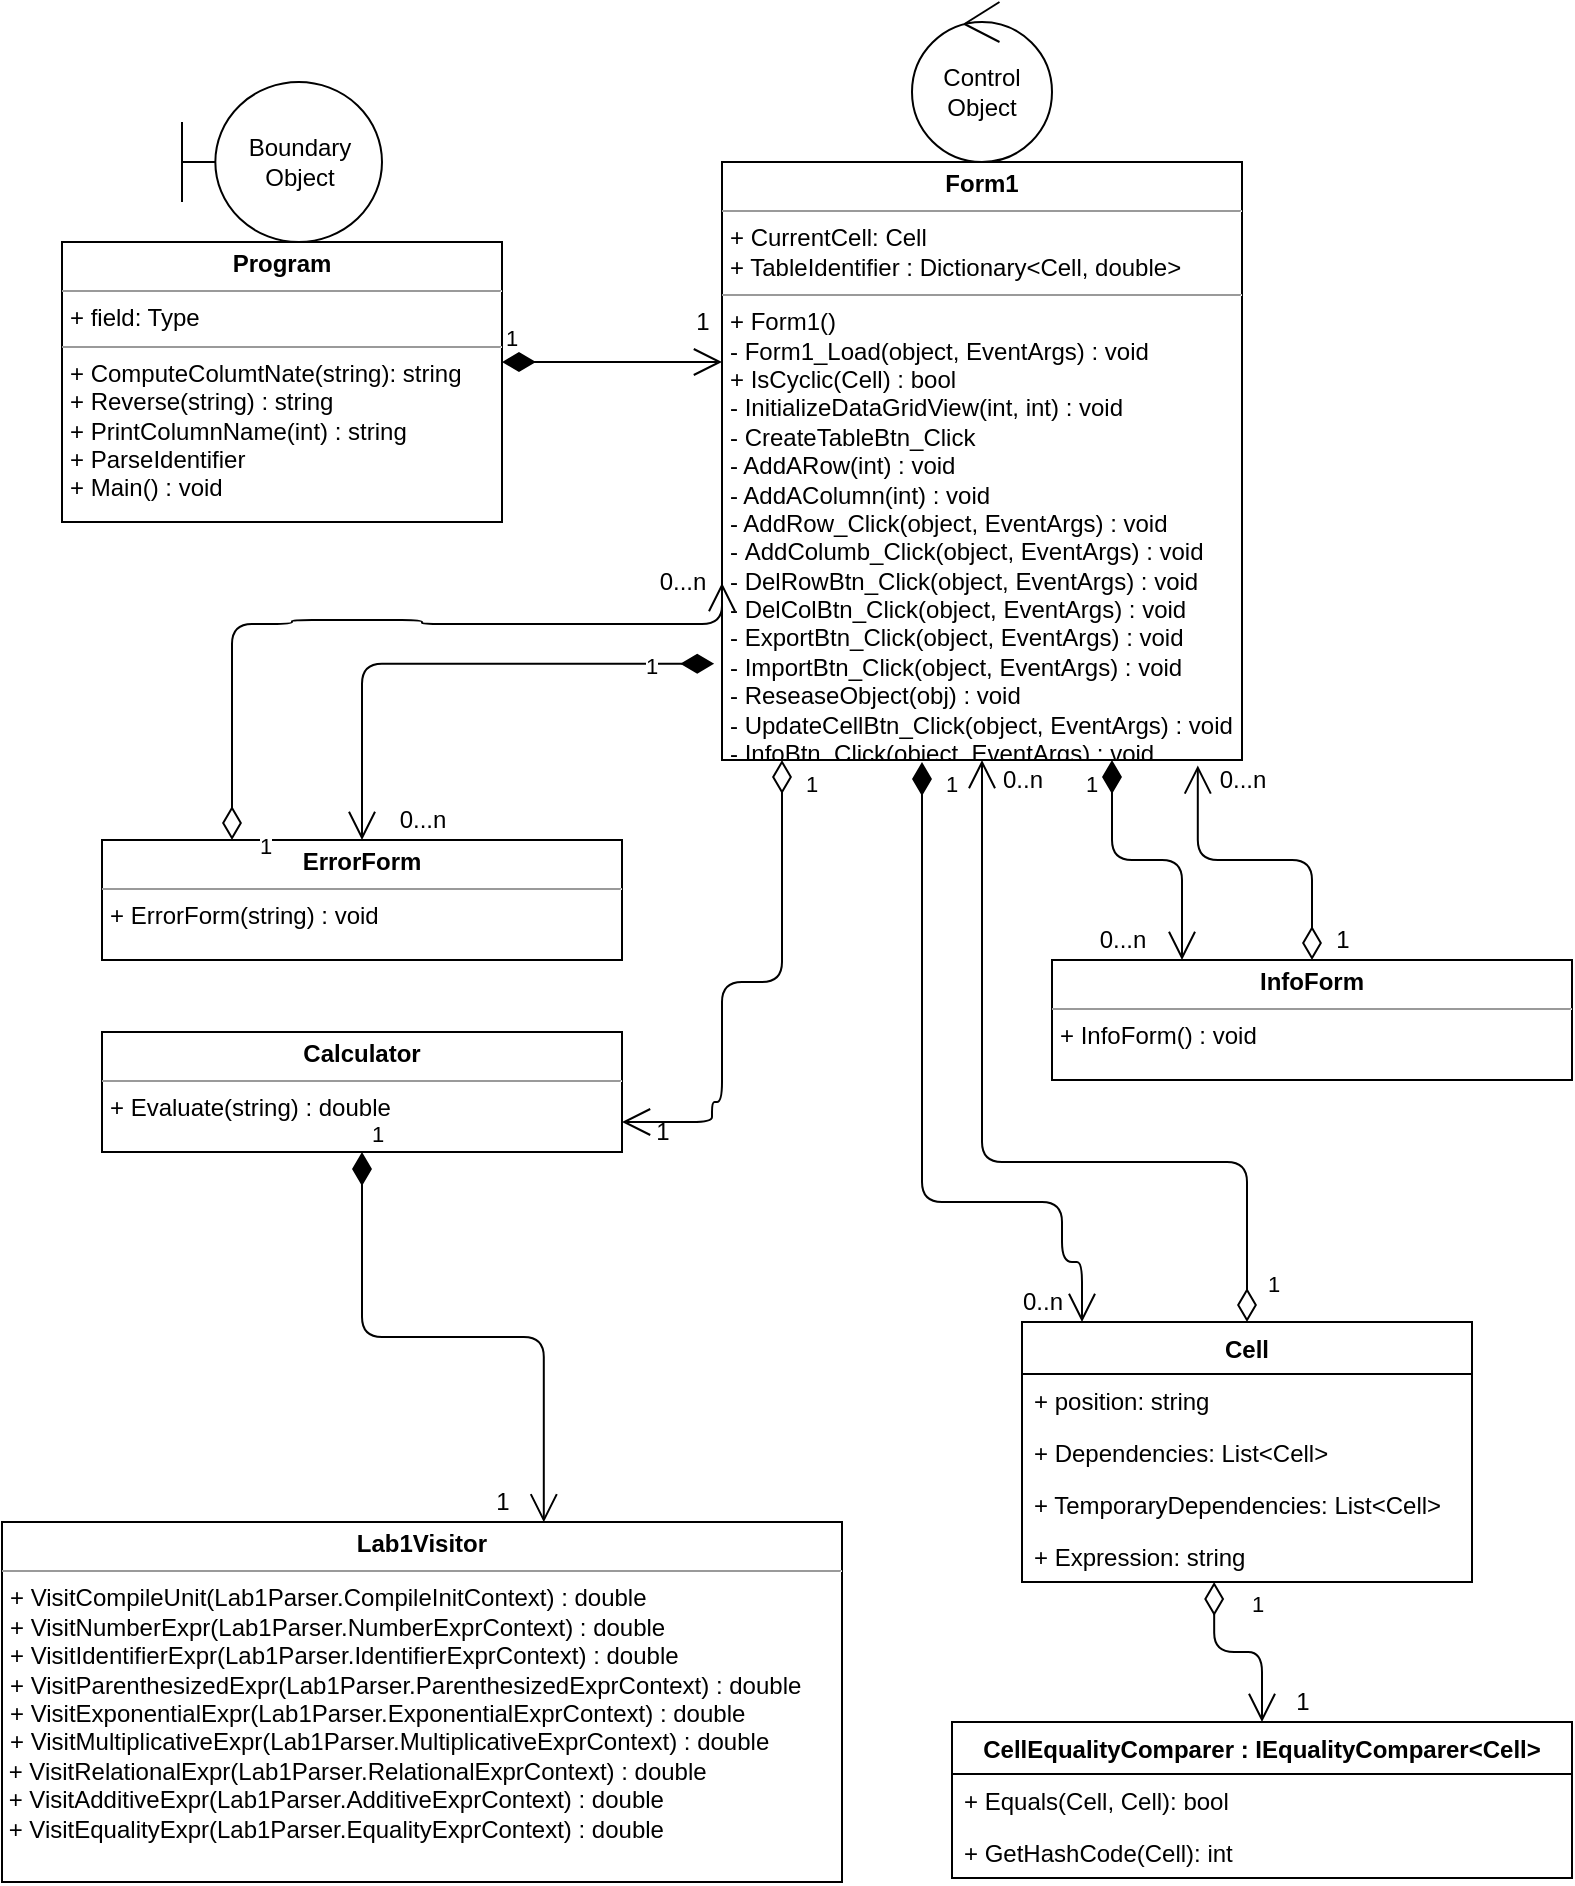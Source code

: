 <mxfile version="13.8.0" type="github">
  <diagram id="C5RBs43oDa-KdzZeNtuy" name="Page-1">
    <mxGraphModel dx="1590" dy="774" grid="1" gridSize="10" guides="1" tooltips="1" connect="1" arrows="1" fold="1" page="1" pageScale="1" pageWidth="827" pageHeight="1169" math="0" shadow="0">
      <root>
        <mxCell id="WIyWlLk6GJQsqaUBKTNV-0" />
        <mxCell id="WIyWlLk6GJQsqaUBKTNV-1" parent="WIyWlLk6GJQsqaUBKTNV-0" />
        <mxCell id="EiC5z9EAIgZ3hvvaGwU--0" value="&lt;p style=&quot;margin: 0px ; margin-top: 4px ; text-align: center&quot;&gt;&lt;b&gt;Program&lt;/b&gt;&lt;/p&gt;&lt;hr size=&quot;1&quot;&gt;&lt;p style=&quot;margin: 0px ; margin-left: 4px&quot;&gt;+ field: Type&lt;/p&gt;&lt;hr size=&quot;1&quot;&gt;&lt;p style=&quot;margin: 0px ; margin-left: 4px&quot;&gt;+ ComputeColumtNate(string): string&lt;/p&gt;&lt;p style=&quot;margin: 0px ; margin-left: 4px&quot;&gt;+ Reverse(string) : string&lt;/p&gt;&lt;p style=&quot;margin: 0px ; margin-left: 4px&quot;&gt;+ PrintColumnName(int) : string&lt;/p&gt;&lt;p style=&quot;margin: 0px ; margin-left: 4px&quot;&gt;+ ParseIdentifier&lt;/p&gt;&lt;p style=&quot;margin: 0px ; margin-left: 4px&quot;&gt;+ Main() : void&lt;/p&gt;" style="verticalAlign=top;align=left;overflow=fill;fontSize=12;fontFamily=Helvetica;html=1;" parent="WIyWlLk6GJQsqaUBKTNV-1" vertex="1">
          <mxGeometry x="50" y="150" width="220" height="140" as="geometry" />
        </mxCell>
        <mxCell id="EiC5z9EAIgZ3hvvaGwU--1" value="&lt;p style=&quot;margin: 0px ; margin-top: 4px ; text-align: center&quot;&gt;&lt;b&gt;Form1&lt;/b&gt;&lt;/p&gt;&lt;hr size=&quot;1&quot;&gt;&lt;p style=&quot;margin: 0px ; margin-left: 4px&quot;&gt;+ CurrentCell: Cell&lt;/p&gt;&lt;p style=&quot;margin: 0px ; margin-left: 4px&quot;&gt;+ TableIdentifier : Dictionary&amp;lt;Cell, double&amp;gt;&lt;/p&gt;&lt;hr size=&quot;1&quot;&gt;&lt;p style=&quot;margin: 0px ; margin-left: 4px&quot;&gt;+ Form1()&lt;/p&gt;&lt;p style=&quot;margin: 0px ; margin-left: 4px&quot;&gt;&lt;span&gt;- Form1_Load(object, EventArgs) : void&lt;/span&gt;&lt;/p&gt;&lt;p style=&quot;margin: 0px ; margin-left: 4px&quot;&gt;&lt;span&gt;+ IsCyclic(Cell) : bool&lt;/span&gt;&lt;/p&gt;&lt;p style=&quot;margin: 0px ; margin-left: 4px&quot;&gt;- InitializeDataGridView(int, int) : void&lt;/p&gt;&lt;p style=&quot;margin: 0px ; margin-left: 4px&quot;&gt;- CreateTableBtn_Click&lt;/p&gt;&lt;p style=&quot;margin: 0px ; margin-left: 4px&quot;&gt;- AddARow(int) : void&lt;/p&gt;&lt;p style=&quot;margin: 0px ; margin-left: 4px&quot;&gt;- AddAColumn(int) : void&lt;/p&gt;&lt;p style=&quot;margin: 0px ; margin-left: 4px&quot;&gt;- AddRow_Click(object, EventArgs) : void&lt;/p&gt;&lt;p style=&quot;margin: 0px ; margin-left: 4px&quot;&gt;-&amp;nbsp;&lt;span&gt;AddColumb_Click(object, EventArgs) : void&lt;/span&gt;&lt;/p&gt;&lt;div&gt;&lt;p style=&quot;margin: 0px 0px 0px 4px&quot;&gt;- DelRowBtn_Click(object, EventArgs) : void&lt;/p&gt;&lt;/div&gt;&lt;div&gt;&lt;div&gt;&lt;p style=&quot;margin: 0px 0px 0px 4px&quot;&gt;- DelColBtn_Click(object, EventArgs) : void&lt;/p&gt;&lt;p style=&quot;margin: 0px 0px 0px 4px&quot;&gt;- ExportBtn_Click(object, EventArgs) : void&lt;/p&gt;&lt;p style=&quot;margin: 0px 0px 0px 4px&quot;&gt;- ImportBtn_Click(object, EventArgs) : void&lt;br&gt;&lt;/p&gt;&lt;p style=&quot;margin: 0px 0px 0px 4px&quot;&gt;- ReseaseObject(obj) : void&lt;/p&gt;&lt;div&gt;&lt;p style=&quot;margin: 0px 0px 0px 4px&quot;&gt;- UpdateCellBtn_Click(object, EventArgs) : void&lt;/p&gt;&lt;div&gt;&lt;p style=&quot;margin: 0px 0px 0px 4px&quot;&gt;- InfoBtn_Click(object, EventArgs) : void&lt;/p&gt;&lt;/div&gt;&lt;div&gt;&lt;br&gt;&lt;/div&gt;&lt;/div&gt;&lt;div&gt;&lt;br&gt;&lt;/div&gt;&lt;/div&gt;&lt;div&gt;&lt;br&gt;&lt;/div&gt;&lt;/div&gt;&lt;p style=&quot;margin: 0px ; margin-left: 4px&quot;&gt;&lt;br&gt;&lt;/p&gt;" style="verticalAlign=top;align=left;overflow=fill;fontSize=12;fontFamily=Helvetica;html=1;" parent="WIyWlLk6GJQsqaUBKTNV-1" vertex="1">
          <mxGeometry x="380" y="110" width="260" height="299" as="geometry" />
        </mxCell>
        <mxCell id="EiC5z9EAIgZ3hvvaGwU--2" value="&lt;p style=&quot;margin: 0px ; margin-top: 4px ; text-align: center&quot;&gt;&lt;b&gt;ErrorForm&lt;/b&gt;&lt;/p&gt;&lt;hr size=&quot;1&quot;&gt;&lt;p style=&quot;margin: 0px ; margin-left: 4px&quot;&gt;&lt;span&gt;+ ErrorForm(string) : void&lt;/span&gt;&lt;br&gt;&lt;/p&gt;&lt;p style=&quot;margin: 0px ; margin-left: 4px&quot;&gt;&lt;br&gt;&lt;/p&gt;&lt;div&gt;&lt;div&gt;&lt;br&gt;&lt;/div&gt;&lt;/div&gt;&lt;p style=&quot;margin: 0px ; margin-left: 4px&quot;&gt;&lt;br&gt;&lt;/p&gt;" style="verticalAlign=top;align=left;overflow=fill;fontSize=12;fontFamily=Helvetica;html=1;" parent="WIyWlLk6GJQsqaUBKTNV-1" vertex="1">
          <mxGeometry x="70" y="449" width="260" height="60" as="geometry" />
        </mxCell>
        <mxCell id="EiC5z9EAIgZ3hvvaGwU--3" value="&lt;p style=&quot;margin: 0px ; margin-top: 4px ; text-align: center&quot;&gt;&lt;b&gt;InfoForm&lt;/b&gt;&lt;/p&gt;&lt;hr size=&quot;1&quot;&gt;&lt;p style=&quot;margin: 0px ; margin-left: 4px&quot;&gt;&lt;span&gt;+ InfoForm() : void&lt;/span&gt;&lt;/p&gt;&lt;div&gt;&lt;div&gt;&lt;br&gt;&lt;/div&gt;&lt;/div&gt;&lt;p style=&quot;margin: 0px ; margin-left: 4px&quot;&gt;&lt;br&gt;&lt;/p&gt;" style="verticalAlign=top;align=left;overflow=fill;fontSize=12;fontFamily=Helvetica;html=1;" parent="WIyWlLk6GJQsqaUBKTNV-1" vertex="1">
          <mxGeometry x="545" y="509" width="260" height="60" as="geometry" />
        </mxCell>
        <mxCell id="EiC5z9EAIgZ3hvvaGwU--4" value="&lt;p style=&quot;margin: 0px ; margin-top: 4px ; text-align: center&quot;&gt;&lt;b&gt;Calculator&lt;/b&gt;&lt;/p&gt;&lt;hr size=&quot;1&quot;&gt;&lt;p style=&quot;margin: 0px ; margin-left: 4px&quot;&gt;&lt;span&gt;+ Evaluate(string) : double&lt;/span&gt;&lt;/p&gt;&lt;div&gt;&lt;div&gt;&lt;br&gt;&lt;/div&gt;&lt;/div&gt;&lt;p style=&quot;margin: 0px ; margin-left: 4px&quot;&gt;&lt;br&gt;&lt;/p&gt;" style="verticalAlign=top;align=left;overflow=fill;fontSize=12;fontFamily=Helvetica;html=1;" parent="WIyWlLk6GJQsqaUBKTNV-1" vertex="1">
          <mxGeometry x="70" y="545" width="260" height="60" as="geometry" />
        </mxCell>
        <mxCell id="EiC5z9EAIgZ3hvvaGwU--6" value="&lt;p style=&quot;margin: 0px ; margin-top: 4px ; text-align: center&quot;&gt;&lt;b&gt;Lab1Visitor&lt;/b&gt;&lt;/p&gt;&lt;hr size=&quot;1&quot;&gt;&lt;p style=&quot;margin: 0px ; margin-left: 4px&quot;&gt;+ VisitCompileUnit(Lab1Parser.CompileInitContext) : double&lt;/p&gt;&lt;p style=&quot;margin: 0px 0px 0px 4px&quot;&gt;+ VisitNumberExpr(Lab1Parser.NumberExprContext) : double&lt;/p&gt;&lt;p style=&quot;margin: 0px 0px 0px 4px&quot;&gt;+ VisitIdentifierExpr(Lab1Parser.IdentifierExprContext) : double&lt;/p&gt;&lt;p style=&quot;margin: 0px 0px 0px 4px&quot;&gt;+ VisitParenthesizedExpr(Lab1Parser.ParenthesizedExprContext) : double&lt;/p&gt;&lt;p style=&quot;margin: 0px 0px 0px 4px&quot;&gt;+ VisitExponentialExpr(Lab1Parser.ExponentialExprContext) : double&lt;/p&gt;&lt;p style=&quot;margin: 0px 0px 0px 4px&quot;&gt;+ VisitMultiplicativeExpr(Lab1Parser.MultiplicativeExprContext) : double&lt;/p&gt;&amp;nbsp;+ VisitRelationalExpr(Lab1Parser.RelationalExprContext) : double&lt;br class=&quot;Apple-interchange-newline&quot;&gt;&amp;nbsp;+ VisitAdditiveExpr(Lab1Parser.AdditiveExprContext) : double&lt;br&gt;&amp;nbsp;+ VisitEqualityExpr(Lab1Parser.EqualityExprContext) : double&lt;br&gt;&lt;div&gt;&lt;br&gt;&lt;/div&gt;&lt;div&gt;&lt;br&gt;&lt;/div&gt;&lt;div&gt;&lt;br&gt;&lt;/div&gt;&lt;div&gt;&lt;br&gt;&lt;/div&gt;" style="verticalAlign=top;align=left;overflow=fill;fontSize=12;fontFamily=Helvetica;html=1;" parent="WIyWlLk6GJQsqaUBKTNV-1" vertex="1">
          <mxGeometry x="20" y="790" width="420" height="180" as="geometry" />
        </mxCell>
        <mxCell id="EiC5z9EAIgZ3hvvaGwU--7" value="1" style="endArrow=open;html=1;endSize=12;startArrow=diamondThin;startSize=14;startFill=1;edgeStyle=orthogonalEdgeStyle;align=left;verticalAlign=bottom;exitX=-0.015;exitY=0.839;exitDx=0;exitDy=0;exitPerimeter=0;" parent="WIyWlLk6GJQsqaUBKTNV-1" source="EiC5z9EAIgZ3hvvaGwU--1" target="EiC5z9EAIgZ3hvvaGwU--2" edge="1">
          <mxGeometry x="0.408" y="140" relative="1" as="geometry">
            <mxPoint x="290" y="369" as="sourcePoint" />
            <mxPoint x="310" y="455" as="targetPoint" />
            <mxPoint as="offset" />
          </mxGeometry>
        </mxCell>
        <mxCell id="EiC5z9EAIgZ3hvvaGwU--10" value="0...n" style="text;html=1;align=center;verticalAlign=middle;resizable=0;points=[];autosize=1;" parent="WIyWlLk6GJQsqaUBKTNV-1" vertex="1">
          <mxGeometry x="210" y="429" width="40" height="20" as="geometry" />
        </mxCell>
        <mxCell id="EiC5z9EAIgZ3hvvaGwU--11" value="1" style="endArrow=open;html=1;endSize=12;startArrow=diamondThin;startSize=14;startFill=0;edgeStyle=orthogonalEdgeStyle;align=left;verticalAlign=bottom;entryX=0;entryY=0.704;entryDx=0;entryDy=0;entryPerimeter=0;exitX=0.25;exitY=0;exitDx=0;exitDy=0;" parent="WIyWlLk6GJQsqaUBKTNV-1" source="EiC5z9EAIgZ3hvvaGwU--2" target="EiC5z9EAIgZ3hvvaGwU--1" edge="1">
          <mxGeometry x="-0.288" y="-121" relative="1" as="geometry">
            <mxPoint x="130" y="380" as="sourcePoint" />
            <mxPoint x="350" y="341" as="targetPoint" />
            <Array as="points">
              <mxPoint x="135" y="341" />
              <mxPoint x="165" y="341" />
              <mxPoint x="165" y="339" />
              <mxPoint x="230" y="339" />
              <mxPoint x="230" y="341" />
            </Array>
            <mxPoint x="-15" y="-1" as="offset" />
          </mxGeometry>
        </mxCell>
        <mxCell id="EiC5z9EAIgZ3hvvaGwU--12" value="0...n" style="text;html=1;align=center;verticalAlign=middle;resizable=0;points=[];autosize=1;" parent="WIyWlLk6GJQsqaUBKTNV-1" vertex="1">
          <mxGeometry x="340" y="310" width="40" height="20" as="geometry" />
        </mxCell>
        <mxCell id="EiC5z9EAIgZ3hvvaGwU--13" value="1" style="text;html=1;align=center;verticalAlign=middle;resizable=0;points=[];autosize=1;" parent="WIyWlLk6GJQsqaUBKTNV-1" vertex="1">
          <mxGeometry x="680" y="489" width="20" height="20" as="geometry" />
        </mxCell>
        <mxCell id="EiC5z9EAIgZ3hvvaGwU--14" value="1" style="endArrow=open;html=1;endSize=12;startArrow=diamondThin;startSize=14;startFill=1;edgeStyle=orthogonalEdgeStyle;align=left;verticalAlign=bottom;exitX=0.75;exitY=1;exitDx=0;exitDy=0;entryX=0.25;entryY=0;entryDx=0;entryDy=0;" parent="WIyWlLk6GJQsqaUBKTNV-1" source="EiC5z9EAIgZ3hvvaGwU--1" target="EiC5z9EAIgZ3hvvaGwU--3" edge="1">
          <mxGeometry x="-0.689" y="-15" relative="1" as="geometry">
            <mxPoint x="640.0" y="499" as="sourcePoint" />
            <mxPoint x="540" y="459" as="targetPoint" />
            <mxPoint as="offset" />
          </mxGeometry>
        </mxCell>
        <mxCell id="EiC5z9EAIgZ3hvvaGwU--16" value="" style="endArrow=open;html=1;endSize=12;startArrow=diamondThin;startSize=14;startFill=0;edgeStyle=orthogonalEdgeStyle;align=left;verticalAlign=bottom;entryX=0.915;entryY=1.009;entryDx=0;entryDy=0;entryPerimeter=0;" parent="WIyWlLk6GJQsqaUBKTNV-1" source="EiC5z9EAIgZ3hvvaGwU--3" target="EiC5z9EAIgZ3hvvaGwU--1" edge="1">
          <mxGeometry x="-0.352" y="-54" relative="1" as="geometry">
            <mxPoint x="380" y="359" as="sourcePoint" />
            <mxPoint x="540" y="359" as="targetPoint" />
            <mxPoint x="25" y="7" as="offset" />
          </mxGeometry>
        </mxCell>
        <mxCell id="EiC5z9EAIgZ3hvvaGwU--17" value="0...n" style="text;html=1;align=center;verticalAlign=middle;resizable=0;points=[];autosize=1;" parent="WIyWlLk6GJQsqaUBKTNV-1" vertex="1">
          <mxGeometry x="620" y="409" width="40" height="20" as="geometry" />
        </mxCell>
        <mxCell id="EiC5z9EAIgZ3hvvaGwU--18" value="0...n" style="text;html=1;align=center;verticalAlign=middle;resizable=0;points=[];autosize=1;" parent="WIyWlLk6GJQsqaUBKTNV-1" vertex="1">
          <mxGeometry x="560" y="489" width="40" height="20" as="geometry" />
        </mxCell>
        <mxCell id="EiC5z9EAIgZ3hvvaGwU--19" value="Control Object" style="ellipse;shape=umlControl;whiteSpace=wrap;html=1;" parent="WIyWlLk6GJQsqaUBKTNV-1" vertex="1">
          <mxGeometry x="475" y="30" width="70" height="80" as="geometry" />
        </mxCell>
        <mxCell id="EiC5z9EAIgZ3hvvaGwU--20" value="Boundary Object" style="shape=umlBoundary;whiteSpace=wrap;html=1;" parent="WIyWlLk6GJQsqaUBKTNV-1" vertex="1">
          <mxGeometry x="110" y="70" width="100" height="80" as="geometry" />
        </mxCell>
        <mxCell id="EiC5z9EAIgZ3hvvaGwU--21" value="1" style="endArrow=open;html=1;endSize=12;startArrow=diamondThin;startSize=14;startFill=0;edgeStyle=orthogonalEdgeStyle;align=left;verticalAlign=bottom;entryX=1;entryY=0.75;entryDx=0;entryDy=0;" parent="WIyWlLk6GJQsqaUBKTNV-1" source="EiC5z9EAIgZ3hvvaGwU--1" target="EiC5z9EAIgZ3hvvaGwU--4" edge="1">
          <mxGeometry x="-0.839" y="10" relative="1" as="geometry">
            <mxPoint x="380" y="460" as="sourcePoint" />
            <mxPoint x="460" y="600" as="targetPoint" />
            <Array as="points">
              <mxPoint x="410" y="520" />
              <mxPoint x="380" y="520" />
              <mxPoint x="380" y="580" />
              <mxPoint x="375" y="580" />
              <mxPoint x="375" y="590" />
            </Array>
            <mxPoint as="offset" />
          </mxGeometry>
        </mxCell>
        <mxCell id="EiC5z9EAIgZ3hvvaGwU--23" value="1" style="endArrow=open;html=1;endSize=12;startArrow=diamondThin;startSize=14;startFill=1;edgeStyle=orthogonalEdgeStyle;align=left;verticalAlign=bottom;exitX=0.5;exitY=1;exitDx=0;exitDy=0;entryX=0.645;entryY=0.001;entryDx=0;entryDy=0;entryPerimeter=0;" parent="WIyWlLk6GJQsqaUBKTNV-1" source="EiC5z9EAIgZ3hvvaGwU--4" target="EiC5z9EAIgZ3hvvaGwU--6" edge="1">
          <mxGeometry x="-1" y="3" relative="1" as="geometry">
            <mxPoint x="220" y="720" as="sourcePoint" />
            <mxPoint x="70" y="800" as="targetPoint" />
          </mxGeometry>
        </mxCell>
        <mxCell id="EiC5z9EAIgZ3hvvaGwU--24" value="1" style="endArrow=open;html=1;endSize=12;startArrow=diamondThin;startSize=14;startFill=1;edgeStyle=orthogonalEdgeStyle;align=left;verticalAlign=bottom;" parent="WIyWlLk6GJQsqaUBKTNV-1" edge="1">
          <mxGeometry x="-1" y="3" relative="1" as="geometry">
            <mxPoint x="270" y="210" as="sourcePoint" />
            <mxPoint x="380" y="210" as="targetPoint" />
          </mxGeometry>
        </mxCell>
        <mxCell id="EiC5z9EAIgZ3hvvaGwU--25" value="1" style="text;html=1;align=center;verticalAlign=middle;resizable=0;points=[];autosize=1;" parent="WIyWlLk6GJQsqaUBKTNV-1" vertex="1">
          <mxGeometry x="260" y="770" width="20" height="20" as="geometry" />
        </mxCell>
        <mxCell id="EiC5z9EAIgZ3hvvaGwU--26" value="1" style="text;html=1;align=center;verticalAlign=middle;resizable=0;points=[];autosize=1;" parent="WIyWlLk6GJQsqaUBKTNV-1" vertex="1">
          <mxGeometry x="340" y="585" width="20" height="20" as="geometry" />
        </mxCell>
        <mxCell id="Y1Qi1rd_7yy1WZsH-nH0-0" value="Cell" style="swimlane;fontStyle=1;childLayout=stackLayout;horizontal=1;startSize=26;fillColor=none;horizontalStack=0;resizeParent=1;resizeParentMax=0;resizeLast=0;collapsible=1;marginBottom=0;" vertex="1" parent="WIyWlLk6GJQsqaUBKTNV-1">
          <mxGeometry x="530" y="690" width="225" height="130" as="geometry" />
        </mxCell>
        <mxCell id="Y1Qi1rd_7yy1WZsH-nH0-1" value="+ position: string" style="text;strokeColor=none;fillColor=none;align=left;verticalAlign=top;spacingLeft=4;spacingRight=4;overflow=hidden;rotatable=0;points=[[0,0.5],[1,0.5]];portConstraint=eastwest;" vertex="1" parent="Y1Qi1rd_7yy1WZsH-nH0-0">
          <mxGeometry y="26" width="225" height="26" as="geometry" />
        </mxCell>
        <mxCell id="Y1Qi1rd_7yy1WZsH-nH0-2" value="+ Dependencies: List&lt;Cell&gt;" style="text;strokeColor=none;fillColor=none;align=left;verticalAlign=top;spacingLeft=4;spacingRight=4;overflow=hidden;rotatable=0;points=[[0,0.5],[1,0.5]];portConstraint=eastwest;" vertex="1" parent="Y1Qi1rd_7yy1WZsH-nH0-0">
          <mxGeometry y="52" width="225" height="26" as="geometry" />
        </mxCell>
        <mxCell id="Y1Qi1rd_7yy1WZsH-nH0-3" value="+ TemporaryDependencies: List&lt;Cell&gt;" style="text;strokeColor=none;fillColor=none;align=left;verticalAlign=top;spacingLeft=4;spacingRight=4;overflow=hidden;rotatable=0;points=[[0,0.5],[1,0.5]];portConstraint=eastwest;" vertex="1" parent="Y1Qi1rd_7yy1WZsH-nH0-0">
          <mxGeometry y="78" width="225" height="26" as="geometry" />
        </mxCell>
        <mxCell id="Y1Qi1rd_7yy1WZsH-nH0-4" value="+ Expression: string" style="text;strokeColor=none;fillColor=none;align=left;verticalAlign=top;spacingLeft=4;spacingRight=4;overflow=hidden;rotatable=0;points=[[0,0.5],[1,0.5]];portConstraint=eastwest;" vertex="1" parent="Y1Qi1rd_7yy1WZsH-nH0-0">
          <mxGeometry y="104" width="225" height="26" as="geometry" />
        </mxCell>
        <mxCell id="Y1Qi1rd_7yy1WZsH-nH0-13" value="CellEqualityComparer : IEqualityComparer&lt;Cell&gt;" style="swimlane;fontStyle=1;childLayout=stackLayout;horizontal=1;startSize=26;fillColor=none;horizontalStack=0;resizeParent=1;resizeParentMax=0;resizeLast=0;collapsible=1;marginBottom=0;" vertex="1" parent="WIyWlLk6GJQsqaUBKTNV-1">
          <mxGeometry x="495" y="890" width="310" height="78" as="geometry" />
        </mxCell>
        <mxCell id="Y1Qi1rd_7yy1WZsH-nH0-14" value="+ Equals(Cell, Cell): bool" style="text;strokeColor=none;fillColor=none;align=left;verticalAlign=top;spacingLeft=4;spacingRight=4;overflow=hidden;rotatable=0;points=[[0,0.5],[1,0.5]];portConstraint=eastwest;" vertex="1" parent="Y1Qi1rd_7yy1WZsH-nH0-13">
          <mxGeometry y="26" width="310" height="26" as="geometry" />
        </mxCell>
        <mxCell id="Y1Qi1rd_7yy1WZsH-nH0-15" value="+ GetHashCode(Cell): int" style="text;strokeColor=none;fillColor=none;align=left;verticalAlign=top;spacingLeft=4;spacingRight=4;overflow=hidden;rotatable=0;points=[[0,0.5],[1,0.5]];portConstraint=eastwest;" vertex="1" parent="Y1Qi1rd_7yy1WZsH-nH0-13">
          <mxGeometry y="52" width="310" height="26" as="geometry" />
        </mxCell>
        <mxCell id="Y1Qi1rd_7yy1WZsH-nH0-17" value="1" style="endArrow=open;html=1;endSize=12;startArrow=diamondThin;startSize=14;startFill=0;edgeStyle=orthogonalEdgeStyle;align=left;verticalAlign=bottom;exitX=0.427;exitY=1;exitDx=0;exitDy=0;exitPerimeter=0;" edge="1" parent="WIyWlLk6GJQsqaUBKTNV-1" source="Y1Qi1rd_7yy1WZsH-nH0-4" target="Y1Qi1rd_7yy1WZsH-nH0-13">
          <mxGeometry x="0.095" y="15" relative="1" as="geometry">
            <mxPoint x="630" y="840" as="sourcePoint" />
            <mxPoint x="560" y="800" as="targetPoint" />
            <mxPoint as="offset" />
          </mxGeometry>
        </mxCell>
        <mxCell id="Y1Qi1rd_7yy1WZsH-nH0-18" value="1" style="text;html=1;align=center;verticalAlign=middle;resizable=0;points=[];autosize=1;" vertex="1" parent="WIyWlLk6GJQsqaUBKTNV-1">
          <mxGeometry x="660" y="870" width="20" height="20" as="geometry" />
        </mxCell>
        <mxCell id="Y1Qi1rd_7yy1WZsH-nH0-19" value="1" style="endArrow=open;html=1;endSize=12;startArrow=diamondThin;startSize=14;startFill=1;edgeStyle=orthogonalEdgeStyle;align=left;verticalAlign=bottom;" edge="1" parent="WIyWlLk6GJQsqaUBKTNV-1">
          <mxGeometry x="0.278" y="200" relative="1" as="geometry">
            <mxPoint x="480" y="410" as="sourcePoint" />
            <mxPoint x="560" y="690" as="targetPoint" />
            <Array as="points">
              <mxPoint x="480" y="630" />
              <mxPoint x="550" y="630" />
              <mxPoint x="550" y="660" />
              <mxPoint x="560" y="660" />
            </Array>
            <mxPoint as="offset" />
          </mxGeometry>
        </mxCell>
        <mxCell id="Y1Qi1rd_7yy1WZsH-nH0-20" value="0..n" style="text;html=1;align=center;verticalAlign=middle;resizable=0;points=[];autosize=1;" vertex="1" parent="WIyWlLk6GJQsqaUBKTNV-1">
          <mxGeometry x="520" y="670" width="40" height="20" as="geometry" />
        </mxCell>
        <mxCell id="Y1Qi1rd_7yy1WZsH-nH0-21" value="1" style="endArrow=open;html=1;endSize=12;startArrow=diamondThin;startSize=14;startFill=0;edgeStyle=orthogonalEdgeStyle;align=left;verticalAlign=bottom;entryX=0.5;entryY=1;entryDx=0;entryDy=0;exitX=0.5;exitY=0;exitDx=0;exitDy=0;" edge="1" parent="WIyWlLk6GJQsqaUBKTNV-1" source="Y1Qi1rd_7yy1WZsH-nH0-0" target="EiC5z9EAIgZ3hvvaGwU--1">
          <mxGeometry x="-0.952" y="-7" relative="1" as="geometry">
            <mxPoint x="640" y="640" as="sourcePoint" />
            <mxPoint x="560" y="550" as="targetPoint" />
            <Array as="points">
              <mxPoint x="643" y="610" />
              <mxPoint x="510" y="610" />
            </Array>
            <mxPoint x="1" as="offset" />
          </mxGeometry>
        </mxCell>
        <mxCell id="Y1Qi1rd_7yy1WZsH-nH0-22" value="0..n" style="text;html=1;align=center;verticalAlign=middle;resizable=0;points=[];autosize=1;" vertex="1" parent="WIyWlLk6GJQsqaUBKTNV-1">
          <mxGeometry x="510" y="409" width="40" height="20" as="geometry" />
        </mxCell>
        <mxCell id="Y1Qi1rd_7yy1WZsH-nH0-23" value="1" style="text;html=1;align=center;verticalAlign=middle;resizable=0;points=[];autosize=1;" vertex="1" parent="WIyWlLk6GJQsqaUBKTNV-1">
          <mxGeometry x="360" y="180" width="20" height="20" as="geometry" />
        </mxCell>
      </root>
    </mxGraphModel>
  </diagram>
</mxfile>
